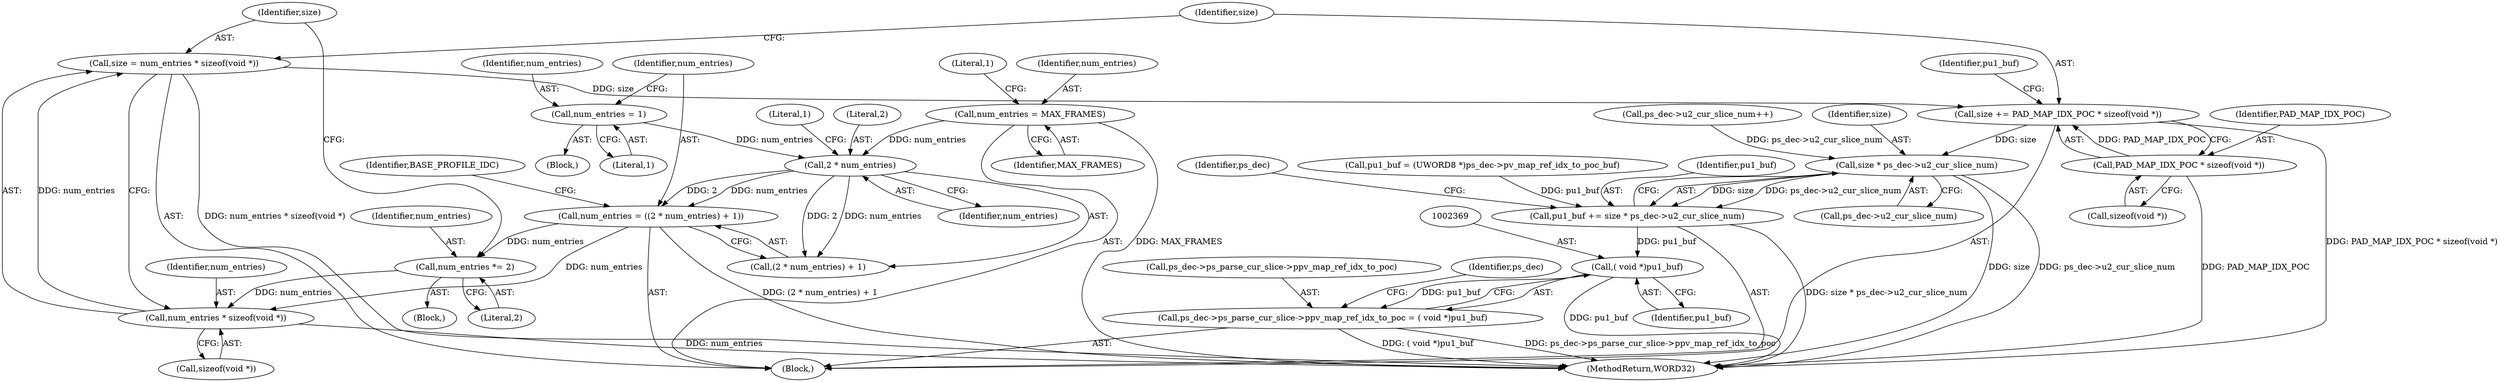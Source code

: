 digraph "0_Android_a78887bcffbc2995cf9ed72e0697acf560875e9e_2@API" {
"1002342" [label="(Call,size += PAD_MAP_IDX_POC * sizeof(void *))"];
"1002344" [label="(Call,PAD_MAP_IDX_POC * sizeof(void *))"];
"1002336" [label="(Call,size = num_entries * sizeof(void *))"];
"1002338" [label="(Call,num_entries * sizeof(void *))"];
"1002317" [label="(Call,num_entries = ((2 * num_entries) + 1))"];
"1002320" [label="(Call,2 * num_entries)"];
"1002314" [label="(Call,num_entries = 1)"];
"1002296" [label="(Call,num_entries = MAX_FRAMES)"];
"1002333" [label="(Call,num_entries *= 2)"];
"1002357" [label="(Call,size * ps_dec->u2_cur_slice_num)"];
"1002355" [label="(Call,pu1_buf += size * ps_dec->u2_cur_slice_num)"];
"1002368" [label="(Call,( void *)pu1_buf)"];
"1002362" [label="(Call,ps_dec->ps_parse_cur_slice->ppv_map_ref_idx_to_poc = ( void *)pu1_buf)"];
"1002362" [label="(Call,ps_dec->ps_parse_cur_slice->ppv_map_ref_idx_to_poc = ( void *)pu1_buf)"];
"1002349" [label="(Identifier,pu1_buf)"];
"1002345" [label="(Identifier,PAD_MAP_IDX_POC)"];
"1002338" [label="(Call,num_entries * sizeof(void *))"];
"1002339" [label="(Identifier,num_entries)"];
"1002292" [label="(Block,)"];
"1002373" [label="(Identifier,ps_dec)"];
"1002322" [label="(Identifier,num_entries)"];
"1002336" [label="(Call,size = num_entries * sizeof(void *))"];
"1002368" [label="(Call,( void *)pu1_buf)"];
"1002334" [label="(Identifier,num_entries)"];
"1002318" [label="(Identifier,num_entries)"];
"1002365" [label="(Identifier,ps_dec)"];
"1002359" [label="(Call,ps_dec->u2_cur_slice_num)"];
"1002319" [label="(Call,(2 * num_entries) + 1)"];
"1002340" [label="(Call,sizeof(void *))"];
"1002335" [label="(Literal,2)"];
"1002346" [label="(Call,sizeof(void *))"];
"1002355" [label="(Call,pu1_buf += size * ps_dec->u2_cur_slice_num)"];
"1002326" [label="(Identifier,BASE_PROFILE_IDC)"];
"1002323" [label="(Literal,1)"];
"1002337" [label="(Identifier,size)"];
"1002302" [label="(Literal,1)"];
"1001148" [label="(Call,ps_dec->u2_cur_slice_num++)"];
"1002297" [label="(Identifier,num_entries)"];
"1002298" [label="(Identifier,MAX_FRAMES)"];
"1002314" [label="(Call,num_entries = 1)"];
"1002571" [label="(MethodReturn,WORD32)"];
"1002321" [label="(Literal,2)"];
"1002316" [label="(Literal,1)"];
"1002333" [label="(Call,num_entries *= 2)"];
"1002348" [label="(Call,pu1_buf = (UWORD8 *)ps_dec->pv_map_ref_idx_to_poc_buf)"];
"1002332" [label="(Block,)"];
"1002357" [label="(Call,size * ps_dec->u2_cur_slice_num)"];
"1002317" [label="(Call,num_entries = ((2 * num_entries) + 1))"];
"1002320" [label="(Call,2 * num_entries)"];
"1002343" [label="(Identifier,size)"];
"1002315" [label="(Identifier,num_entries)"];
"1002358" [label="(Identifier,size)"];
"1002370" [label="(Identifier,pu1_buf)"];
"1002363" [label="(Call,ps_dec->ps_parse_cur_slice->ppv_map_ref_idx_to_poc)"];
"1002342" [label="(Call,size += PAD_MAP_IDX_POC * sizeof(void *))"];
"1002344" [label="(Call,PAD_MAP_IDX_POC * sizeof(void *))"];
"1002356" [label="(Identifier,pu1_buf)"];
"1002313" [label="(Block,)"];
"1002296" [label="(Call,num_entries = MAX_FRAMES)"];
"1002342" -> "1002292"  [label="AST: "];
"1002342" -> "1002344"  [label="CFG: "];
"1002343" -> "1002342"  [label="AST: "];
"1002344" -> "1002342"  [label="AST: "];
"1002349" -> "1002342"  [label="CFG: "];
"1002342" -> "1002571"  [label="DDG: PAD_MAP_IDX_POC * sizeof(void *)"];
"1002344" -> "1002342"  [label="DDG: PAD_MAP_IDX_POC"];
"1002336" -> "1002342"  [label="DDG: size"];
"1002342" -> "1002357"  [label="DDG: size"];
"1002344" -> "1002346"  [label="CFG: "];
"1002345" -> "1002344"  [label="AST: "];
"1002346" -> "1002344"  [label="AST: "];
"1002344" -> "1002571"  [label="DDG: PAD_MAP_IDX_POC"];
"1002336" -> "1002292"  [label="AST: "];
"1002336" -> "1002338"  [label="CFG: "];
"1002337" -> "1002336"  [label="AST: "];
"1002338" -> "1002336"  [label="AST: "];
"1002343" -> "1002336"  [label="CFG: "];
"1002336" -> "1002571"  [label="DDG: num_entries * sizeof(void *)"];
"1002338" -> "1002336"  [label="DDG: num_entries"];
"1002338" -> "1002340"  [label="CFG: "];
"1002339" -> "1002338"  [label="AST: "];
"1002340" -> "1002338"  [label="AST: "];
"1002338" -> "1002571"  [label="DDG: num_entries"];
"1002317" -> "1002338"  [label="DDG: num_entries"];
"1002333" -> "1002338"  [label="DDG: num_entries"];
"1002317" -> "1002292"  [label="AST: "];
"1002317" -> "1002319"  [label="CFG: "];
"1002318" -> "1002317"  [label="AST: "];
"1002319" -> "1002317"  [label="AST: "];
"1002326" -> "1002317"  [label="CFG: "];
"1002317" -> "1002571"  [label="DDG: (2 * num_entries) + 1"];
"1002320" -> "1002317"  [label="DDG: 2"];
"1002320" -> "1002317"  [label="DDG: num_entries"];
"1002317" -> "1002333"  [label="DDG: num_entries"];
"1002320" -> "1002319"  [label="AST: "];
"1002320" -> "1002322"  [label="CFG: "];
"1002321" -> "1002320"  [label="AST: "];
"1002322" -> "1002320"  [label="AST: "];
"1002323" -> "1002320"  [label="CFG: "];
"1002320" -> "1002319"  [label="DDG: 2"];
"1002320" -> "1002319"  [label="DDG: num_entries"];
"1002314" -> "1002320"  [label="DDG: num_entries"];
"1002296" -> "1002320"  [label="DDG: num_entries"];
"1002314" -> "1002313"  [label="AST: "];
"1002314" -> "1002316"  [label="CFG: "];
"1002315" -> "1002314"  [label="AST: "];
"1002316" -> "1002314"  [label="AST: "];
"1002318" -> "1002314"  [label="CFG: "];
"1002296" -> "1002292"  [label="AST: "];
"1002296" -> "1002298"  [label="CFG: "];
"1002297" -> "1002296"  [label="AST: "];
"1002298" -> "1002296"  [label="AST: "];
"1002302" -> "1002296"  [label="CFG: "];
"1002296" -> "1002571"  [label="DDG: MAX_FRAMES"];
"1002333" -> "1002332"  [label="AST: "];
"1002333" -> "1002335"  [label="CFG: "];
"1002334" -> "1002333"  [label="AST: "];
"1002335" -> "1002333"  [label="AST: "];
"1002337" -> "1002333"  [label="CFG: "];
"1002357" -> "1002355"  [label="AST: "];
"1002357" -> "1002359"  [label="CFG: "];
"1002358" -> "1002357"  [label="AST: "];
"1002359" -> "1002357"  [label="AST: "];
"1002355" -> "1002357"  [label="CFG: "];
"1002357" -> "1002571"  [label="DDG: size"];
"1002357" -> "1002571"  [label="DDG: ps_dec->u2_cur_slice_num"];
"1002357" -> "1002355"  [label="DDG: size"];
"1002357" -> "1002355"  [label="DDG: ps_dec->u2_cur_slice_num"];
"1001148" -> "1002357"  [label="DDG: ps_dec->u2_cur_slice_num"];
"1002355" -> "1002292"  [label="AST: "];
"1002356" -> "1002355"  [label="AST: "];
"1002365" -> "1002355"  [label="CFG: "];
"1002355" -> "1002571"  [label="DDG: size * ps_dec->u2_cur_slice_num"];
"1002348" -> "1002355"  [label="DDG: pu1_buf"];
"1002355" -> "1002368"  [label="DDG: pu1_buf"];
"1002368" -> "1002362"  [label="AST: "];
"1002368" -> "1002370"  [label="CFG: "];
"1002369" -> "1002368"  [label="AST: "];
"1002370" -> "1002368"  [label="AST: "];
"1002362" -> "1002368"  [label="CFG: "];
"1002368" -> "1002571"  [label="DDG: pu1_buf"];
"1002368" -> "1002362"  [label="DDG: pu1_buf"];
"1002362" -> "1002292"  [label="AST: "];
"1002363" -> "1002362"  [label="AST: "];
"1002373" -> "1002362"  [label="CFG: "];
"1002362" -> "1002571"  [label="DDG: ( void *)pu1_buf"];
"1002362" -> "1002571"  [label="DDG: ps_dec->ps_parse_cur_slice->ppv_map_ref_idx_to_poc"];
}
